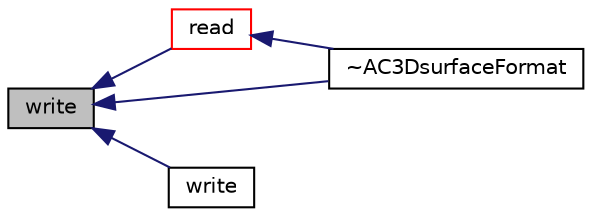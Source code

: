 digraph "write"
{
  bgcolor="transparent";
  edge [fontname="Helvetica",fontsize="10",labelfontname="Helvetica",labelfontsize="10"];
  node [fontname="Helvetica",fontsize="10",shape=record];
  rankdir="LR";
  Node1 [label="write",height=0.2,width=0.4,color="black", fillcolor="grey75", style="filled", fontcolor="black"];
  Node1 -> Node2 [dir="back",color="midnightblue",fontsize="10",style="solid",fontname="Helvetica"];
  Node2 [label="read",height=0.2,width=0.4,color="red",URL="$a00013.html#a464ebd67acbdff0014d4dae69e3ec4be",tooltip="Read from file. "];
  Node2 -> Node3 [dir="back",color="midnightblue",fontsize="10",style="solid",fontname="Helvetica"];
  Node3 [label="~AC3DsurfaceFormat",height=0.2,width=0.4,color="black",URL="$a00013.html#a6681c6ef69c7d6acdcc9af0e85f0086e",tooltip="Destructor. "];
  Node1 -> Node4 [dir="back",color="midnightblue",fontsize="10",style="solid",fontname="Helvetica"];
  Node4 [label="write",height=0.2,width=0.4,color="black",URL="$a00013.html#a5cf9d1a8c08e045a6bbcab04a3ec2d79",tooltip="Write object. "];
  Node1 -> Node3 [dir="back",color="midnightblue",fontsize="10",style="solid",fontname="Helvetica"];
}
